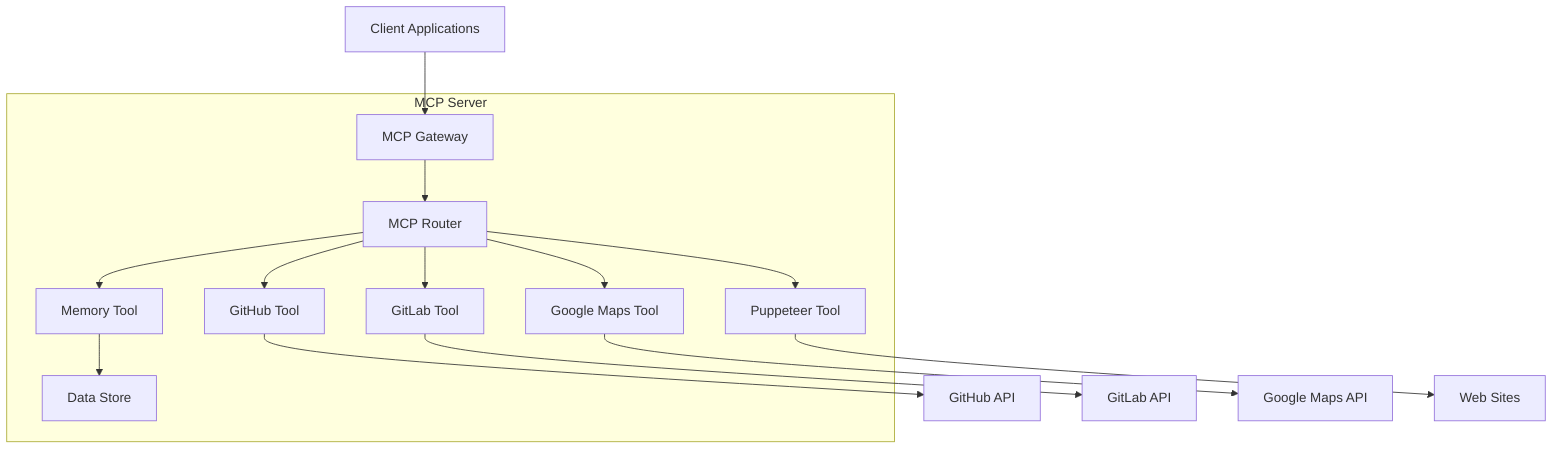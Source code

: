 graph TB
    Client[Client Applications] --> Gateway[MCP Gateway]
    Gateway --> Router[MCP Router]
    
    Router --> GitHubTool[GitHub Tool]
    Router --> GitLabTool[GitLab Tool]
    Router --> GoogleMapsTool[Google Maps Tool]
    Router --> MemoryTool[Memory Tool]
    Router --> PuppeteerTool[Puppeteer Tool]
    
    GitHubTool --> GitHubAPI[GitHub API]
    GitLabTool --> GitLabAPI[GitLab API]
    GoogleMapsTool --> GoogleMapsAPI[Google Maps API]
    PuppeteerTool --> WebSites[Web Sites]
    MemoryTool --> DataStore[Data Store]
    
    subgraph "MCP Server"
        Gateway
        Router
        GitHubTool
        GitLabTool
        GoogleMapsTool
        MemoryTool
        PuppeteerTool
        DataStore
    end